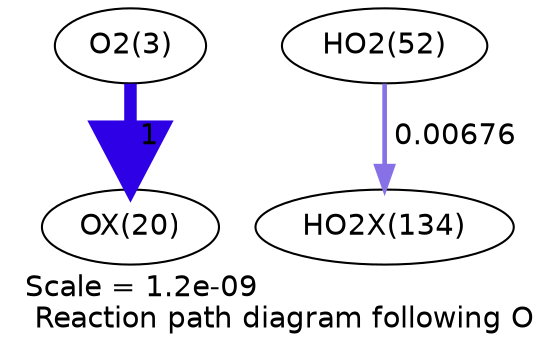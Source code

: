 digraph reaction_paths {
center=1;
s5 -> s34[fontname="Helvetica", penwidth=6, arrowsize=3, color="0.7, 1.5, 0.9"
, label=" 1"];
s23 -> s43[fontname="Helvetica", penwidth=2.23, arrowsize=1.11, color="0.7, 0.507, 0.9"
, label=" 0.00676"];
s5 [ fontname="Helvetica", label="O2(3)"];
s23 [ fontname="Helvetica", label="HO2(52)"];
s34 [ fontname="Helvetica", label="OX(20)"];
s43 [ fontname="Helvetica", label="HO2X(134)"];
 label = "Scale = 1.2e-09\l Reaction path diagram following O";
 fontname = "Helvetica";
}
